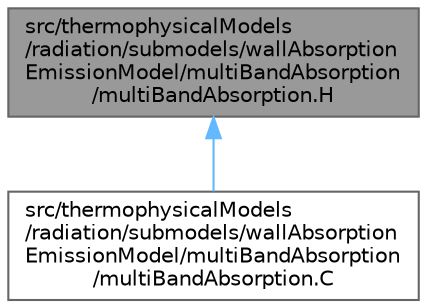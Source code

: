 digraph "src/thermophysicalModels/radiation/submodels/wallAbsorptionEmissionModel/multiBandAbsorption/multiBandAbsorption.H"
{
 // LATEX_PDF_SIZE
  bgcolor="transparent";
  edge [fontname=Helvetica,fontsize=10,labelfontname=Helvetica,labelfontsize=10];
  node [fontname=Helvetica,fontsize=10,shape=box,height=0.2,width=0.4];
  Node1 [id="Node000001",label="src/thermophysicalModels\l/radiation/submodels/wallAbsorption\lEmissionModel/multiBandAbsorption\l/multiBandAbsorption.H",height=0.2,width=0.4,color="gray40", fillcolor="grey60", style="filled", fontcolor="black",tooltip=" "];
  Node1 -> Node2 [id="edge1_Node000001_Node000002",dir="back",color="steelblue1",style="solid",tooltip=" "];
  Node2 [id="Node000002",label="src/thermophysicalModels\l/radiation/submodels/wallAbsorption\lEmissionModel/multiBandAbsorption\l/multiBandAbsorption.C",height=0.2,width=0.4,color="grey40", fillcolor="white", style="filled",URL="$multiBandAbsorption_8C.html",tooltip=" "];
}
